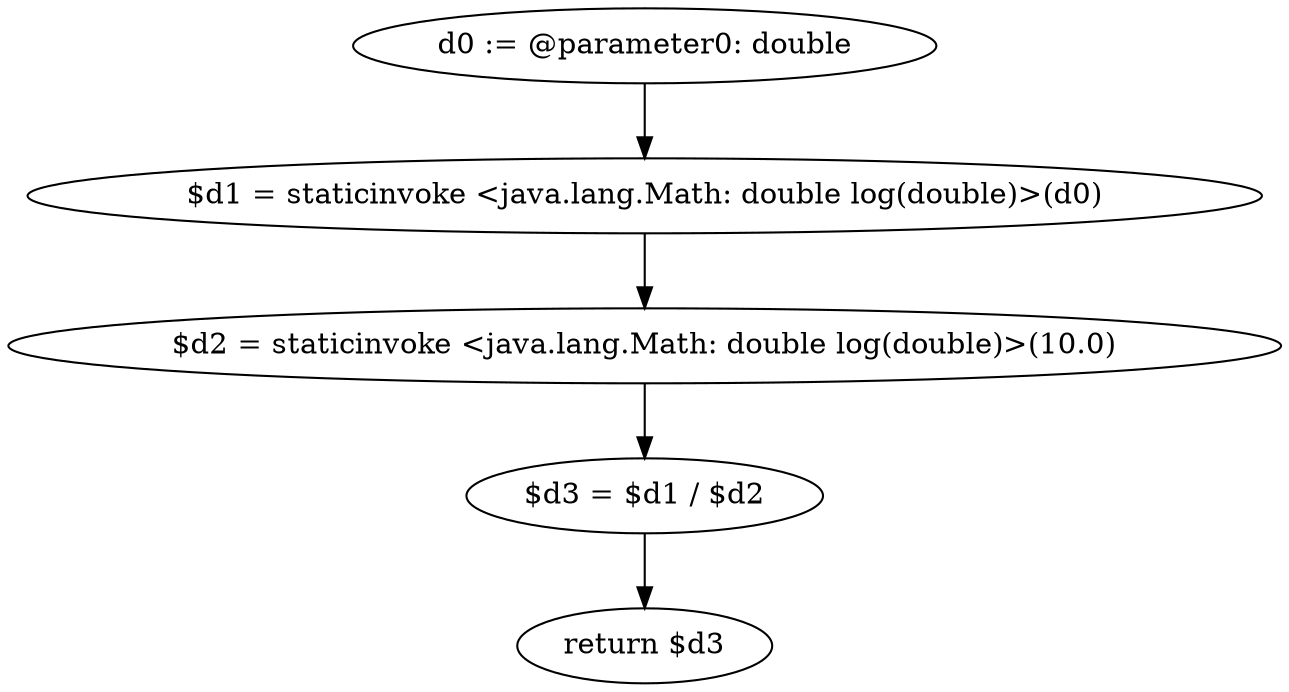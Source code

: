 digraph "unitGraph" {
    "d0 := @parameter0: double"
    "$d1 = staticinvoke <java.lang.Math: double log(double)>(d0)"
    "$d2 = staticinvoke <java.lang.Math: double log(double)>(10.0)"
    "$d3 = $d1 / $d2"
    "return $d3"
    "d0 := @parameter0: double"->"$d1 = staticinvoke <java.lang.Math: double log(double)>(d0)";
    "$d1 = staticinvoke <java.lang.Math: double log(double)>(d0)"->"$d2 = staticinvoke <java.lang.Math: double log(double)>(10.0)";
    "$d2 = staticinvoke <java.lang.Math: double log(double)>(10.0)"->"$d3 = $d1 / $d2";
    "$d3 = $d1 / $d2"->"return $d3";
}
